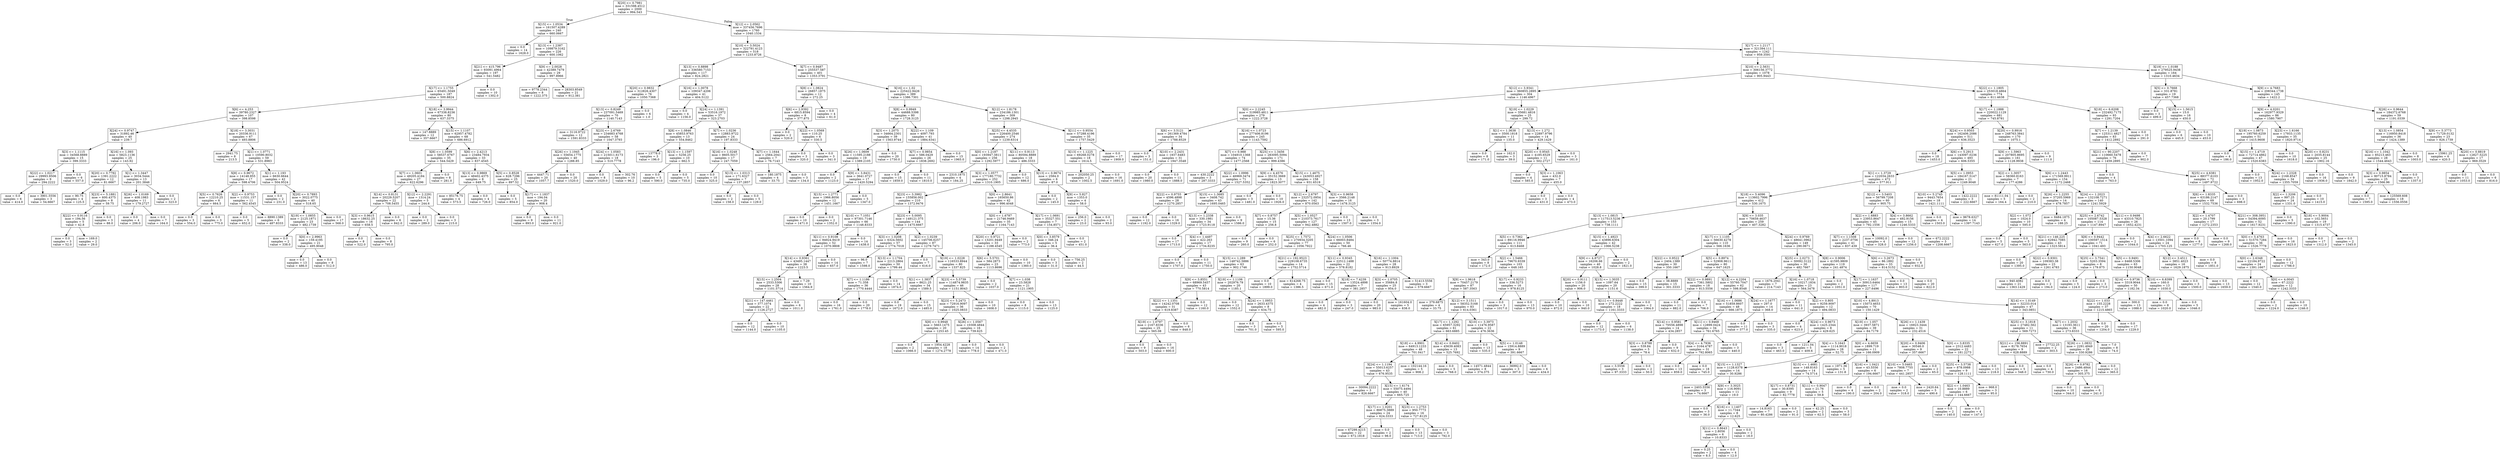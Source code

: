 digraph Tree {
node [shape=box] ;
0 [label="X[20] <= 0.7981\nmse = 331598.4512\nsamples = 2000\nvalue = 994.543"] ;
1 [label="X[15] <= 1.0534\nmse = 161507.4289\nsamples = 240\nvalue = 660.0667"] ;
0 -> 1 [labeldistance=2.5, labelangle=45, headlabel="True"] ;
2 [label="mse = 0.0\nsamples = 14\nvalue = 1628.0"] ;
1 -> 2 ;
3 [label="X[13] <= 1.2387\nmse = 109879.3162\nsamples = 226\nvalue = 600.1062"] ;
1 -> 3 ;
4 [label="X[21] <= 415.796\nmse = 93091.4964\nsamples = 197\nvalue = 541.5482"] ;
3 -> 4 ;
5 [label="X[17] <= 1.1755\nmse = 65491.5049\nsamples = 187\nvalue = 500.8824"] ;
4 -> 5 ;
6 [label="X[6] <= 4.253\nmse = 39780.2327\nsamples = 107\nvalue = 398.8598"] ;
5 -> 6 ;
7 [label="X[24] <= 0.9747\nmse = 31892.46\nsamples = 40\nvalue = 239.7"] ;
6 -> 7 ;
8 [label="X[3] <= 1.1115\nmse = 34568.8889\nsamples = 15\nvalue = 399.3333"] ;
7 -> 8 ;
9 [label="X[22] <= 1.0217\nmse = 29993.9506\nsamples = 9\nvalue = 294.2222"] ;
8 -> 9 ;
10 [label="mse = 0.0\nsamples = 6\nvalue = 414.0"] ;
9 -> 10 ;
11 [label="mse = 3901.5556\nsamples = 3\nvalue = 54.6667"] ;
9 -> 11 ;
12 [label="mse = 0.0\nsamples = 6\nvalue = 557.0"] ;
8 -> 12 ;
13 [label="X[16] <= 1.093\nmse = 5823.1136\nsamples = 25\nvalue = 143.92"] ;
7 -> 13 ;
14 [label="X[20] <= 0.7792\nmse = 1391.2222\nsamples = 12\nvalue = 81.6667"] ;
13 -> 14 ;
15 [label="mse = 90.75\nsamples = 4\nvalue = 125.5"] ;
14 -> 15 ;
16 [label="X[23] <= 5.1881\nmse = 600.4375\nsamples = 8\nvalue = 59.75"] ;
14 -> 16 ;
17 [label="X[22] <= 0.9116\nmse = 194.56\nsamples = 5\nvalue = 42.8"] ;
16 -> 17 ;
18 [label="mse = 0.0\nsamples = 3\nvalue = 52.0"] ;
17 -> 18 ;
19 [label="mse = 169.0\nsamples = 2\nvalue = 29.0"] ;
17 -> 19 ;
20 [label="mse = 0.0\nsamples = 3\nvalue = 88.0"] ;
16 -> 20 ;
21 [label="X[1] <= 1.3447\nmse = 3034.5444\nsamples = 13\nvalue = 201.3846"] ;
13 -> 21 ;
22 [label="X[26] <= 1.0169\nmse = 408.1983\nsamples = 11\nvalue = 179.2727"] ;
21 -> 22 ;
23 [label="mse = 0.0\nsamples = 4\nvalue = 206.0"] ;
22 -> 23 ;
24 [label="mse = 0.0\nsamples = 7\nvalue = 164.0"] ;
22 -> 24 ;
25 [label="mse = 0.0\nsamples = 2\nvalue = 323.0"] ;
21 -> 25 ;
26 [label="X[18] <= 3.3031\nmse = 20336.9111\nsamples = 67\nvalue = 493.8806"] ;
6 -> 26 ;
27 [label="mse = 2941.75\nsamples = 8\nvalue = 213.5"] ;
26 -> 27 ;
28 [label="X[1] <= 1.0771\nmse = 10590.8032\nsamples = 59\nvalue = 531.8983"] ;
26 -> 28 ;
29 [label="X[8] <= 0.9672\nmse = 14148.955\nsamples = 17\nvalue = 598.4706"] ;
28 -> 29 ;
30 [label="X[5] <= 0.7626\nmse = 12210.25\nsamples = 6\nvalue = 664.5"] ;
29 -> 30 ;
31 [label="mse = 0.0\nsamples = 3\nvalue = 554.0"] ;
30 -> 31 ;
32 [label="mse = 0.0\nsamples = 3\nvalue = 775.0"] ;
30 -> 32 ;
33 [label="X[2] <= 0.9753\nmse = 11531.157\nsamples = 11\nvalue = 562.4545"] ;
29 -> 33 ;
34 [label="mse = 0.0\nsamples = 5\nvalue = 652.0"] ;
33 -> 34 ;
35 [label="mse = 8890.1389\nsamples = 6\nvalue = 487.8333"] ;
33 -> 35 ;
36 [label="X[1] <= 1.193\nmse = 6630.6644\nsamples = 42\nvalue = 504.9524"] ;
28 -> 36 ;
37 [label="mse = 0.0\nsamples = 2\nvalue = 231.0"] ;
36 -> 37 ;
38 [label="X[20] <= 0.7893\nmse = 3022.0775\nsamples = 40\nvalue = 518.65"] ;
36 -> 38 ;
39 [label="X[19] <= 1.0855\nmse = 2125.1871\nsamples = 23\nvalue = 482.1739"] ;
38 -> 39 ;
40 [label="mse = 0.0\nsamples = 2\nvalue = 338.0"] ;
39 -> 40 ;
41 [label="X[0] <= 2.9963\nmse = 159.4195\nsamples = 21\nvalue = 495.9048"] ;
39 -> 41 ;
42 [label="mse = 0.0\nsamples = 13\nvalue = 486.0"] ;
41 -> 42 ;
43 [label="mse = 0.0\nsamples = 8\nvalue = 512.0"] ;
41 -> 43 ;
44 [label="mse = 0.0\nsamples = 17\nvalue = 568.0"] ;
38 -> 44 ;
45 [label="X[18] <= 3.9944\nmse = 67338.8236\nsamples = 80\nvalue = 637.3375"] ;
5 -> 45 ;
46 [label="mse = 147.8889\nsamples = 12\nvalue = 357.6667"] ;
45 -> 46 ;
47 [label="X[15] <= 1.1107\nmse = 62957.4782\nsamples = 68\nvalue = 686.6912"] ;
45 -> 47 ;
48 [label="X[8] <= 1.0599\nmse = 58537.6767\nsamples = 35\nvalue = 544.5429"] ;
47 -> 48 ;
49 [label="X[7] <= 1.0601\nmse = 49205.4184\nsamples = 27\nvalue = 622.6296"] ;
48 -> 49 ;
50 [label="X[14] <= 0.8131\nmse = 20229.5207\nsamples = 22\nvalue = 708.5455"] ;
49 -> 50 ;
51 [label="X[3] <= 0.9615\nmse = 18632.25\nsamples = 16\nvalue = 658.5"] ;
50 -> 51 ;
52 [label="mse = 0.0\nsamples = 8\nvalue = 522.0"] ;
51 -> 52 ;
53 [label="mse = 0.0\nsamples = 8\nvalue = 795.0"] ;
51 -> 53 ;
54 [label="mse = 0.0\nsamples = 6\nvalue = 842.0"] ;
50 -> 54 ;
55 [label="X[12] <= 2.2291\nmse = 1314.24\nsamples = 5\nvalue = 244.6"] ;
49 -> 55 ;
56 [label="mse = 0.0\nsamples = 2\nvalue = 289.0"] ;
55 -> 56 ;
57 [label="mse = 0.0\nsamples = 3\nvalue = 215.0"] ;
55 -> 57 ;
58 [label="mse = 0.0\nsamples = 8\nvalue = 281.0"] ;
48 -> 58 ;
59 [label="X[6] <= 2.4213\nmse = 23484.7934\nsamples = 33\nvalue = 837.4545"] ;
47 -> 59 ;
60 [label="X[13] <= 0.9869\nmse = 48402.4375\nsamples = 8\nvalue = 649.75"] ;
59 -> 60 ;
61 [label="mse = 85176.75\nsamples = 4\nvalue = 573.5"] ;
60 -> 61 ;
62 [label="mse = 0.0\nsamples = 4\nvalue = 726.0"] ;
60 -> 62 ;
63 [label="X[5] <= 0.8528\nmse = 628.7296\nsamples = 25\nvalue = 897.52"] ;
59 -> 63 ;
64 [label="mse = 0.0\nsamples = 5\nvalue = 854.0"] ;
63 -> 64 ;
65 [label="X[17] <= 1.1837\nmse = 194.04\nsamples = 20\nvalue = 908.4"] ;
63 -> 65 ;
66 [label="mse = 0.0\nsamples = 9\nvalue = 893.0"] ;
65 -> 66 ;
67 [label="mse = 0.0\nsamples = 11\nvalue = 921.0"] ;
65 -> 67 ;
68 [label="mse = 0.0\nsamples = 10\nvalue = 1302.0"] ;
4 -> 68 ;
69 [label="X[9] <= 2.0028\nmse = 42389.7479\nsamples = 29\nvalue = 997.8966"] ;
3 -> 69 ;
70 [label="mse = 9778.2344\nsamples = 8\nvalue = 1222.375"] ;
69 -> 70 ;
71 [label="mse = 28303.8549\nsamples = 21\nvalue = 912.381"] ;
69 -> 71 ;
72 [label="X[12] <= 2.0562\nmse = 337456.7696\nsamples = 1760\nvalue = 1040.1534"] ;
0 -> 72 [labeldistance=2.5, labelangle=-45, headlabel="False"] ;
73 [label="X[10] <= 3.5024\nmse = 322791.4123\nsamples = 518\nvalue = 1233.8726"] ;
72 -> 73 ;
74 [label="X[13] <= 0.8898\nmse = 336580.7153\nsamples = 117\nvalue = 824.2821"] ;
73 -> 74 ;
75 [label="X[20] <= 0.9832\nmse = 312826.4307\nsamples = 76\nvalue = 1050.7368"] ;
74 -> 75 ;
76 [label="X[13] <= 0.8249\nmse = 237091.5469\nsamples = 70\nvalue = 1140.7143"] ;
75 -> 76 ;
77 [label="mse = 3116.9722\nsamples = 12\nvalue = 1591.8333"] ;
76 -> 77 ;
78 [label="X[23] <= 2.6769\nmse = 234683.4768\nsamples = 58\nvalue = 1047.3793"] ;
76 -> 78 ;
79 [label="X[26] <= 1.1945\nmse = 55654.1775\nsamples = 40\nvalue = 1288.85"] ;
78 -> 79 ;
80 [label="mse = 4447.71\nsamples = 20\nvalue = 1057.7"] ;
79 -> 80 ;
81 [label="mse = 0.0\nsamples = 20\nvalue = 1520.0"] ;
79 -> 81 ;
82 [label="X[24] <= 1.0583\nmse = 215011.6173\nsamples = 18\nvalue = 510.7778"] ;
78 -> 82 ;
83 [label="mse = 0.0\nsamples = 8\nvalue = 1029.0"] ;
82 -> 83 ;
84 [label="mse = 302.76\nsamples = 10\nvalue = 96.2"] ;
82 -> 84 ;
85 [label="mse = 0.0\nsamples = 6\nvalue = 1.0"] ;
75 -> 85 ;
86 [label="X[16] <= 1.0078\nmse = 109347.4206\nsamples = 41\nvalue = 404.5122"] ;
74 -> 86 ;
87 [label="mse = 0.0\nsamples = 4\nvalue = 1156.0"] ;
86 -> 87 ;
88 [label="X[24] <= 1.1391\nmse = 53516.1972\nsamples = 37\nvalue = 323.2703"] ;
86 -> 88 ;
89 [label="X[8] <= 1.0846\nmse = 45853.9763\nsamples = 13\nvalue = 554.8462"] ;
88 -> 89 ;
90 [label="mse = 13778.0\nsamples = 3\nvalue = 196.0"] ;
89 -> 90 ;
91 [label="X[13] <= 1.1597\nmse = 5256.25\nsamples = 10\nvalue = 662.5"] ;
89 -> 91 ;
92 [label="mse = 0.0\nsamples = 5\nvalue = 590.0"] ;
91 -> 92 ;
93 [label="mse = 0.0\nsamples = 5\nvalue = 735.0"] ;
91 -> 93 ;
94 [label="X[7] <= 1.0236\nmse = 12883.9722\nsamples = 24\nvalue = 197.8333"] ;
88 -> 94 ;
95 [label="X[16] <= 1.0248\nmse = 8605.5017\nsamples = 17\nvalue = 247.7059"] ;
94 -> 95 ;
96 [label="mse = 0.0\nsamples = 10\nvalue = 325.0"] ;
95 -> 96 ;
97 [label="X[13] <= 1.0313\nmse = 171.6327\nsamples = 7\nvalue = 137.2857"] ;
95 -> 97 ;
98 [label="mse = 0.0\nsamples = 2\nvalue = 158.0"] ;
97 -> 98 ;
99 [label="mse = 0.0\nsamples = 5\nvalue = 129.0"] ;
97 -> 99 ;
100 [label="X[7] <= 1.1644\nmse = 2564.2041\nsamples = 7\nvalue = 76.7143"] ;
94 -> 100 ;
101 [label="mse = 180.1875\nsamples = 4\nvalue = 33.75"] ;
100 -> 101 ;
102 [label="mse = 0.0\nsamples = 3\nvalue = 134.0"] ;
100 -> 102 ;
103 [label="X[7] <= 0.9487\nmse = 255537.587\nsamples = 401\nvalue = 1353.3791"] ;
73 -> 103 ;
104 [label="X[8] <= 1.0824\nmse = 26857.1875\nsamples = 12\nvalue = 272.25"] ;
103 -> 104 ;
105 [label="X[6] <= 2.9392\nmse = 6815.8594\nsamples = 8\nvalue = 377.875"] ;
104 -> 105 ;
106 [label="mse = 0.0\nsamples = 2\nvalue = 520.0"] ;
105 -> 106 ;
107 [label="X[22] <= 1.0569\nmse = 110.25\nsamples = 6\nvalue = 330.5"] ;
105 -> 107 ;
108 [label="mse = 0.0\nsamples = 3\nvalue = 320.0"] ;
107 -> 108 ;
109 [label="mse = 0.0\nsamples = 3\nvalue = 341.0"] ;
107 -> 109 ;
110 [label="mse = 0.0\nsamples = 4\nvalue = 61.0"] ;
104 -> 110 ;
111 [label="X[16] <= 1.02\nmse = 225422.9426\nsamples = 389\nvalue = 1386.7301"] ;
103 -> 111 ;
112 [label="X[8] <= 0.9949\nmse = 44688.5398\nsamples = 80\nvalue = 1728.3125"] ;
111 -> 112 ;
113 [label="X[3] <= 1.2075\nmse = 34664.2301\nsamples = 39\nvalue = 1563.9744"] ;
112 -> 113 ;
114 [label="X[26] <= 1.0609\nmse = 11595.2188\nsamples = 19\nvalue = 1389.2105"] ;
113 -> 114 ;
115 [label="mse = 0.0\nsamples = 2\nvalue = 1123.0"] ;
114 -> 115 ;
116 [label="X[9] <= 3.8431\nmse = 3641.0727\nsamples = 17\nvalue = 1420.5294"] ;
114 -> 116 ;
117 [label="X[15] <= 1.2771\nmse = 1966.8056\nsamples = 12\nvalue = 1451.1667"] ;
116 -> 117 ;
118 [label="mse = 0.0\nsamples = 10\nvalue = 1471.0"] ;
117 -> 118 ;
119 [label="mse = 0.0\nsamples = 2\nvalue = 1352.0"] ;
117 -> 119 ;
120 [label="mse = 0.0\nsamples = 5\nvalue = 1347.0"] ;
116 -> 120 ;
121 [label="mse = 0.0\nsamples = 20\nvalue = 1730.0"] ;
113 -> 121 ;
122 [label="X[22] <= 1.109\nmse = 4097.793\nsamples = 41\nvalue = 1884.6341"] ;
112 -> 122 ;
123 [label="X[7] <= 0.9854\nmse = 586.0429\nsamples = 26\nvalue = 1838.2692"] ;
122 -> 123 ;
124 [label="mse = 0.0\nsamples = 15\nvalue = 1859.0"] ;
123 -> 124 ;
125 [label="mse = 0.0\nsamples = 11\nvalue = 1810.0"] ;
123 -> 125 ;
126 [label="mse = 0.0\nsamples = 15\nvalue = 1965.0"] ;
122 -> 126 ;
127 [label="X[12] <= 1.8178\nmse = 234186.1301\nsamples = 309\nvalue = 1298.2945"] ;
111 -> 127 ;
128 [label="X[25] <= 4.4535\nmse = 226400.2546\nsamples = 274\nvalue = 1239.6314"] ;
127 -> 128 ;
129 [label="X[0] <= 1.2187\nmse = 193947.3811\nsamples = 256\nvalue = 1292.5977"] ;
128 -> 129 ;
130 [label="mse = 2310.1875\nsamples = 4\nvalue = 184.25"] ;
129 -> 130 ;
131 [label="X[3] <= 1.0577\nmse = 177180.7732\nsamples = 252\nvalue = 1310.1905"] ;
129 -> 131 ;
132 [label="X[23] <= 3.3982\nmse = 155856.002\nsamples = 210\nvalue = 1372.9476"] ;
131 -> 132 ;
133 [label="X[10] <= 7.1051\nmse = 97301.7146\nsamples = 66\nvalue = 1148.8333"] ;
132 -> 133 ;
134 [label="X[11] <= 0.9108\nmse = 94924.9419\nsamples = 52\nvalue = 1070.9808"] ;
133 -> 134 ;
135 [label="X[14] <= 0.9361\nmse = 43495.1447\nsamples = 38\nvalue = 1223.5"] ;
134 -> 135 ;
136 [label="X[15] <= 1.2504\nmse = 2533.5306\nsamples = 28\nvalue = 1101.5714"] ;
135 -> 136 ;
137 [label="X[21] <= 147.4461\nmse = 377.1074\nsamples = 22\nvalue = 1126.2727"] ;
136 -> 137 ;
138 [label="mse = 0.0\nsamples = 12\nvalue = 1144.0"] ;
137 -> 138 ;
139 [label="mse = 0.0\nsamples = 10\nvalue = 1105.0"] ;
137 -> 139 ;
140 [label="mse = 0.0\nsamples = 6\nvalue = 1011.0"] ;
136 -> 140 ;
141 [label="mse = 7.29\nsamples = 10\nvalue = 1564.9"] ;
135 -> 141 ;
142 [label="mse = 0.0\nsamples = 14\nvalue = 657.0"] ;
134 -> 142 ;
143 [label="mse = 0.0\nsamples = 14\nvalue = 1438.0"] ;
133 -> 143 ;
144 [label="X[23] <= 5.0095\nmse = 149121.375\nsamples = 144\nvalue = 1475.6667"] ;
132 -> 144 ;
145 [label="X[3] <= 1.0208\nmse = 6324.5602\nsamples = 57\nvalue = 1774.7018"] ;
144 -> 145 ;
146 [label="mse = 96.0\nsamples = 7\nvalue = 1598.0"] ;
145 -> 146 ;
147 [label="X[13] <= 1.1704\nmse = 2213.2864\nsamples = 50\nvalue = 1799.44"] ;
145 -> 147 ;
148 [label="X[7] <= 1.1186\nmse = 71.358\nsamples = 36\nvalue = 1770.4444"] ;
147 -> 148 ;
149 [label="mse = 0.0\nsamples = 16\nvalue = 1761.0"] ;
148 -> 149 ;
150 [label="mse = 0.0\nsamples = 20\nvalue = 1778.0"] ;
148 -> 150 ;
151 [label="mse = 0.0\nsamples = 14\nvalue = 1874.0"] ;
147 -> 151 ;
152 [label="X[2] <= 1.0239\nmse = 145706.6257\nsamples = 87\nvalue = 1279.7471"] ;
144 -> 152 ;
153 [label="mse = 0.0\nsamples = 7\nvalue = 616.0"] ;
152 -> 153 ;
154 [label="X[19] <= 1.0228\nmse = 116533.8944\nsamples = 80\nvalue = 1337.825"] ;
152 -> 154 ;
155 [label="X[1] <= 1.3837\nmse = 8621.25\nsamples = 34\nvalue = 1589.5"] ;
154 -> 155 ;
156 [label="mse = 0.0\nsamples = 19\nvalue = 1672.0"] ;
155 -> 156 ;
157 [label="mse = 0.0\nsamples = 15\nvalue = 1485.0"] ;
155 -> 157 ;
158 [label="X[23] <= 5.5739\nmse = 114874.9835\nsamples = 46\nvalue = 1151.8043"] ;
154 -> 158 ;
159 [label="X[23] <= 5.2473\nmse = 72916.9097\nsamples = 36\nvalue = 1025.0833"] ;
158 -> 159 ;
160 [label="X[8] <= 0.9948\nmse = 5663.1475\nsamples = 20\nvalue = 1253.45"] ;
159 -> 160 ;
161 [label="mse = 0.0\nsamples = 2\nvalue = 1066.0"] ;
160 -> 161 ;
162 [label="mse = 1954.4228\nsamples = 18\nvalue = 1274.2778"] ;
160 -> 162 ;
163 [label="X[26] <= 1.0567\nmse = 10308.4844\nsamples = 16\nvalue = 739.625"] ;
159 -> 163 ;
164 [label="mse = 0.0\nsamples = 14\nvalue = 778.0"] ;
163 -> 164 ;
165 [label="mse = 0.0\nsamples = 2\nvalue = 471.0"] ;
163 -> 165 ;
166 [label="mse = 0.0\nsamples = 10\nvalue = 1608.0"] ;
158 -> 166 ;
167 [label="X[0] <= 2.8641\nmse = 165650.86\nsamples = 42\nvalue = 996.4048"] ;
131 -> 167 ;
168 [label="X[0] <= 1.6787\nmse = 21746.9469\nsamples = 35\nvalue = 1164.7143"] ;
167 -> 168 ;
169 [label="X[20] <= 0.9721\nmse = 13201.9449\nsamples = 33\nvalue = 1188.4545"] ;
168 -> 169 ;
170 [label="X[6] <= 5.5701\nmse = 584.2873\nsamples = 23\nvalue = 1113.8696"] ;
169 -> 170 ;
171 [label="mse = 0.0\nsamples = 2\nvalue = 1037.0"] ;
170 -> 171 ;
172 [label="X[7] <= 1.038\nmse = 23.5828\nsamples = 21\nvalue = 1121.1905"] ;
170 -> 172 ;
173 [label="mse = 0.0\nsamples = 8\nvalue = 1115.0"] ;
172 -> 173 ;
174 [label="mse = 0.0\nsamples = 13\nvalue = 1125.0"] ;
172 -> 174 ;
175 [label="mse = 0.0\nsamples = 10\nvalue = 1360.0"] ;
169 -> 175 ;
176 [label="mse = 0.0\nsamples = 2\nvalue = 773.0"] ;
168 -> 176 ;
177 [label="X[17] <= 1.0691\nmse = 35327.551\nsamples = 7\nvalue = 154.8571"] ;
167 -> 177 ;
178 [label="X[0] <= 3.8579\nmse = 346.24\nsamples = 5\nvalue = 36.4"] ;
177 -> 178 ;
179 [label="mse = 0.0\nsamples = 3\nvalue = 31.0"] ;
178 -> 179 ;
180 [label="mse = 756.25\nsamples = 2\nvalue = 44.5"] ;
178 -> 180 ;
181 [label="mse = 0.0\nsamples = 2\nvalue = 451.0"] ;
177 -> 181 ;
182 [label="X[11] <= 0.9113\nmse = 80594.8889\nsamples = 18\nvalue = 486.3333"] ;
128 -> 182 ;
183 [label="mse = 0.0\nsamples = 12\nvalue = 686.0"] ;
182 -> 183 ;
184 [label="X[13] <= 0.9674\nmse = 2584.0\nsamples = 6\nvalue = 87.0"] ;
182 -> 184 ;
185 [label="mse = 0.0\nsamples = 2\nvalue = 145.0"] ;
184 -> 185 ;
186 [label="X[9] <= 5.827\nmse = 1353.0\nsamples = 4\nvalue = 58.0"] ;
184 -> 186 ;
187 [label="mse = 256.0\nsamples = 2\nvalue = 23.0"] ;
186 -> 187 ;
188 [label="mse = 0.0\nsamples = 2\nvalue = 93.0"] ;
186 -> 188 ;
189 [label="X[11] <= 0.9554\nmse = 57288.4196\nsamples = 35\nvalue = 1757.5429"] ;
127 -> 189 ;
190 [label="X[13] <= 1.1225\nmse = 69268.0278\nsamples = 18\nvalue = 1614.5"] ;
189 -> 190 ;
191 [label="mse = 202050.25\nsamples = 2\nvalue = 1002.5"] ;
190 -> 191 ;
192 [label="mse = 0.0\nsamples = 16\nvalue = 1691.0"] ;
190 -> 192 ;
193 [label="mse = 0.0\nsamples = 17\nvalue = 1909.0"] ;
189 -> 193 ;
194 [label="X[17] <= 1.2117\nmse = 321394.111\nsamples = 1242\nvalue = 959.3591"] ;
72 -> 194 ;
195 [label="X[10] <= 2.5631\nmse = 306156.3772\nsamples = 1078\nvalue = 905.9443"] ;
194 -> 195 ;
196 [label="X[12] <= 3.9341\nmse = 360855.2895\nsamples = 304\nvalue = 1146.4967"] ;
195 -> 196 ;
197 [label="X[0] <= 2.2245\nmse = 319985.4811\nsamples = 279\nvalue = 1222.3728"] ;
196 -> 197 ;
198 [label="X[6] <= 3.5121\nmse = 261369.4784\nsamples = 34\nvalue = 1788.8529"] ;
197 -> 198 ;
199 [label="mse = 0.0\nsamples = 3\nvalue = 151.0"] ;
198 -> 199 ;
200 [label="X[10] <= 2.2431\nmse = 1937.6483\nsamples = 31\nvalue = 1947.3548"] ;
198 -> 200 ;
201 [label="mse = 0.0\nsamples = 20\nvalue = 1980.0"] ;
200 -> 201 ;
202 [label="mse = 0.0\nsamples = 11\nvalue = 1888.0"] ;
200 -> 202 ;
203 [label="X[16] <= 1.0723\nmse = 277406.8196\nsamples = 245\nvalue = 1143.7592"] ;
197 -> 203 ;
204 [label="X[7] <= 0.988\nmse = 104910.1368\nsamples = 74\nvalue = 1477.2568"] ;
203 -> 204 ;
205 [label="mse = 430.2222\nsamples = 3\nvalue = 287.3333"] ;
204 -> 205 ;
206 [label="X[22] <= 1.0996\nmse = 46969.3474\nsamples = 71\nvalue = 1527.5352"] ;
204 -> 206 ;
207 [label="X[22] <= 0.9755\nmse = 4596.4898\nsamples = 28\nvalue = 1270.2857"] ;
206 -> 207 ;
208 [label="mse = 0.0\nsamples = 12\nvalue = 1192.0"] ;
207 -> 208 ;
209 [label="mse = 0.0\nsamples = 16\nvalue = 1329.0"] ;
207 -> 209 ;
210 [label="X[15] <= 1.3685\nmse = 3408.742\nsamples = 43\nvalue = 1695.0465"] ;
206 -> 210 ;
211 [label="X[13] <= 1.2338\nmse = 330.1981\nsamples = 34\nvalue = 1723.9118"] ;
210 -> 211 ;
212 [label="mse = 0.0\nsamples = 17\nvalue = 1713.0"] ;
211 -> 212 ;
213 [label="X[4] <= 1.4497\nmse = 422.263\nsamples = 17\nvalue = 1734.8235"] ;
211 -> 213 ;
214 [label="mse = 0.0\nsamples = 6\nvalue = 1707.0"] ;
213 -> 214 ;
215 [label="mse = 0.0\nsamples = 11\nvalue = 1750.0"] ;
213 -> 215 ;
216 [label="mse = 0.0\nsamples = 9\nvalue = 1586.0"] ;
210 -> 216 ;
217 [label="X[25] <= 1.3456\nmse = 283095.5094\nsamples = 171\nvalue = 999.4386"] ;
203 -> 217 ;
218 [label="X[9] <= 4.4576\nmse = 35152.3669\nsamples = 13\nvalue = 1823.3077"] ;
217 -> 218 ;
219 [label="mse = 0.0\nsamples = 3\nvalue = 1481.0"] ;
218 -> 219 ;
220 [label="mse = 0.0\nsamples = 10\nvalue = 1926.0"] ;
218 -> 220 ;
221 [label="X[15] <= 1.4675\nmse = 243053.4927\nsamples = 158\nvalue = 931.6519"] ;
217 -> 221 ;
222 [label="X[12] <= 2.6797\nmse = 232572.0954\nsamples = 142\nvalue = 870.0563"] ;
221 -> 222 ;
223 [label="X[7] <= 0.8757\nmse = 15.36\nsamples = 15\nvalue = 256.8"] ;
222 -> 223 ;
224 [label="mse = 0.0\nsamples = 9\nvalue = 260.0"] ;
223 -> 224 ;
225 [label="mse = 0.0\nsamples = 6\nvalue = 252.0"] ;
223 -> 225 ;
226 [label="X[5] <= 1.0527\nmse = 210373.7617\nsamples = 127\nvalue = 942.4882"] ;
222 -> 226 ;
227 [label="X[25] <= 1.7572\nmse = 270934.3205\nsamples = 77\nvalue = 1056.7922"] ;
226 -> 227 ;
228 [label="X[15] <= 1.289\nmse = 148742.5886\nsamples = 63\nvalue = 902.1746"] ;
227 -> 228 ;
229 [label="X[9] <= 3.8551\nmse = 68969.5457\nsamples = 43\nvalue = 770.5814"] ;
228 -> 229 ;
230 [label="X[22] <= 1.1351\nmse = 14242.0708\nsamples = 31\nvalue = 619.8387"] ;
229 -> 230 ;
231 [label="X[19] <= 1.0797\nmse = 2167.8336\nsamples = 25\nvalue = 565.08"] ;
230 -> 231 ;
232 [label="mse = 0.0\nsamples = 9\nvalue = 503.0"] ;
231 -> 232 ;
233 [label="mse = 0.0\nsamples = 16\nvalue = 600.0"] ;
231 -> 233 ;
234 [label="mse = 0.0\nsamples = 6\nvalue = 848.0"] ;
230 -> 234 ;
235 [label="mse = 0.0\nsamples = 12\nvalue = 1160.0"] ;
229 -> 235 ;
236 [label="X[19] <= 1.1106\nmse = 202976.79\nsamples = 20\nvalue = 1185.1"] ;
228 -> 236 ;
237 [label="mse = 0.0\nsamples = 12\nvalue = 1552.0"] ;
236 -> 237 ;
238 [label="X[24] <= 1.0953\nmse = 2633.4375\nsamples = 8\nvalue = 634.75"] ;
236 -> 238 ;
239 [label="mse = 0.0\nsamples = 3\nvalue = 701.0"] ;
238 -> 239 ;
240 [label="mse = 0.0\nsamples = 5\nvalue = 595.0"] ;
238 -> 240 ;
241 [label="X[21] <= 192.9523\nmse = 229108.6735\nsamples = 14\nvalue = 1752.5714"] ;
227 -> 241 ;
242 [label="mse = 0.0\nsamples = 10\nvalue = 1899.0"] ;
241 -> 242 ;
243 [label="mse = 614268.75\nsamples = 4\nvalue = 1386.5"] ;
241 -> 243 ;
244 [label="X[24] <= 1.0506\nmse = 66003.8484\nsamples = 50\nvalue = 766.46"] ;
226 -> 244 ;
245 [label="X[11] <= 0.9345\nmse = 22512.1488\nsamples = 22\nvalue = 578.8182"] ;
244 -> 245 ;
246 [label="mse = 0.0\nsamples = 15\nvalue = 671.0"] ;
245 -> 246 ;
247 [label="X[18] <= 7.4239\nmse = 13524.4898\nsamples = 7\nvalue = 381.2857"] ;
245 -> 247 ;
248 [label="mse = 0.0\nsamples = 4\nvalue = 482.0"] ;
247 -> 248 ;
249 [label="mse = 0.0\nsamples = 3\nvalue = 247.0"] ;
247 -> 249 ;
250 [label="X[16] <= 1.1004\nmse = 50774.8814\nsamples = 28\nvalue = 913.8929"] ;
244 -> 250 ;
251 [label="X[3] <= 1.0705\nmse = 35684.8\nsamples = 25\nvalue = 954.0"] ;
250 -> 251 ;
252 [label="mse = 0.0\nsamples = 20\nvalue = 983.0"] ;
251 -> 252 ;
253 [label="mse = 161604.0\nsamples = 5\nvalue = 838.0"] ;
251 -> 253 ;
254 [label="mse = 51413.5556\nsamples = 3\nvalue = 579.6667"] ;
250 -> 254 ;
255 [label="X[3] <= 0.9658\nmse = 3566.2148\nsamples = 16\nvalue = 1478.3125"] ;
221 -> 255 ;
256 [label="mse = 0.0\nsamples = 13\nvalue = 1507.0"] ;
255 -> 256 ;
257 [label="mse = 0.0\nsamples = 3\nvalue = 1354.0"] ;
255 -> 257 ;
258 [label="X[19] <= 1.0229\nmse = 35681.4816\nsamples = 25\nvalue = 299.72"] ;
196 -> 258 ;
259 [label="X[1] <= 1.3638\nmse = 3500.1818\nsamples = 11\nvalue = 135.0"] ;
258 -> 259 ;
260 [label="mse = 0.0\nsamples = 8\nvalue = 171.0"] ;
259 -> 260 ;
261 [label="mse = 162.0\nsamples = 3\nvalue = 39.0"] ;
259 -> 261 ;
262 [label="X[13] <= 1.272\nmse = 22897.9796\nsamples = 14\nvalue = 429.1429"] ;
258 -> 262 ;
263 [label="X[20] <= 0.9545\nmse = 4185.6529\nsamples = 11\nvalue = 502.2727"] ;
262 -> 263 ;
264 [label="mse = 0.0\nsamples = 4\nvalue = 585.0"] ;
263 -> 264 ;
265 [label="X[3] <= 1.1063\nmse = 432.0\nsamples = 7\nvalue = 455.0"] ;
263 -> 265 ;
266 [label="mse = 0.0\nsamples = 3\nvalue = 431.0"] ;
265 -> 266 ;
267 [label="mse = 0.0\nsamples = 4\nvalue = 473.0"] ;
265 -> 267 ;
268 [label="mse = 0.0\nsamples = 3\nvalue = 161.0"] ;
262 -> 268 ;
269 [label="X[22] <= 1.1805\nmse = 253018.4864\nsamples = 774\nvalue = 811.4638"] ;
195 -> 269 ;
270 [label="X[17] <= 1.1888\nmse = 220022.1129\nsamples = 681\nvalue = 745.8781"] ;
269 -> 270 ;
271 [label="X[24] <= 0.9503\nmse = 162406.2086\nsamples = 511\nvalue = 636.3523"] ;
270 -> 271 ;
272 [label="mse = 0.0\nsamples = 18\nvalue = 1453.0"] ;
271 -> 272 ;
273 [label="X[6] <= 5.2913\nmse = 143097.0236\nsamples = 493\nvalue = 606.5355"] ;
271 -> 273 ;
274 [label="X[1] <= 1.3729\nmse = 122034.2633\nsamples = 472\nvalue = 577.911"] ;
273 -> 274 ;
275 [label="X[18] <= 5.4096\nmse = 113602.7996\nsamples = 412\nvalue = 530.1675"] ;
274 -> 275 ;
276 [label="X[13] <= 1.0815\nmse = 117513.5236\nsamples = 153\nvalue = 738.1111"] ;
275 -> 276 ;
277 [label="X[5] <= 0.7362\nmse = 89116.9946\nsamples = 111\nvalue = 613.8468"] ;
276 -> 277 ;
278 [label="mse = 343.0\nsamples = 8\nvalue = 172.0"] ;
277 -> 278 ;
279 [label="X[2] <= 1.5466\nmse = 79670.9339\nsamples = 103\nvalue = 648.165"] ;
277 -> 279 ;
280 [label="X[9] <= 1.9618\nmse = 70457.2179\nsamples = 87\nvalue = 587.3563"] ;
279 -> 280 ;
281 [label="mse = 379.6875\nsamples = 4\nvalue = 33.75"] ;
280 -> 281 ;
282 [label="X[12] <= 3.1511\nmse = 58352.5168\nsamples = 83\nvalue = 614.0361"] ;
280 -> 282 ;
283 [label="X[17] <= 1.1292\nmse = 65957.3292\nsamples = 61\nvalue = 663.6885"] ;
282 -> 283 ;
284 [label="X[18] <= 4.9901\nmse = 64913.1233\nsamples = 48\nvalue = 701.0417"] ;
283 -> 284 ;
285 [label="X[24] <= 1.1194\nmse = 55013.6257\nsamples = 43\nvalue = 676.9535"] ;
284 -> 285 ;
286 [label="mse = 30094.2222\nsamples = 3\nvalue = 826.6667"] ;
285 -> 286 ;
287 [label="X[15] <= 1.6174\nmse = 55075.4494\nsamples = 40\nvalue = 665.725"] ;
285 -> 287 ;
288 [label="X[17] <= 1.0201\nmse = 86875.3889\nsamples = 24\nvalue = 624.3333"] ;
287 -> 288 ;
289 [label="mse = 67299.4215\nsamples = 22\nvalue = 672.1818"] ;
288 -> 289 ;
290 [label="mse = 0.0\nsamples = 2\nvalue = 98.0"] ;
288 -> 290 ;
291 [label="X[23] <= 1.2753\nmse = 950.7773\nsamples = 16\nvalue = 727.8125"] ;
287 -> 291 ;
292 [label="mse = 0.0\nsamples = 13\nvalue = 713.0"] ;
291 -> 292 ;
293 [label="mse = 0.0\nsamples = 3\nvalue = 792.0"] ;
291 -> 293 ;
294 [label="mse = 102144.16\nsamples = 5\nvalue = 908.2"] ;
284 -> 294 ;
295 [label="X[14] <= 0.8402\nmse = 45639.4083\nsamples = 13\nvalue = 525.7692"] ;
283 -> 295 ;
296 [label="mse = 0.0\nsamples = 5\nvalue = 768.0"] ;
295 -> 296 ;
297 [label="mse = 14571.4844\nsamples = 8\nvalue = 374.375"] ;
295 -> 297 ;
298 [label="X[10] <= 3.3973\nmse = 11476.9587\nsamples = 22\nvalue = 476.3636"] ;
282 -> 298 ;
299 [label="mse = 0.0\nsamples = 13\nvalue = 535.0"] ;
298 -> 299 ;
300 [label="X[5] <= 1.0148\nmse = 15914.8889\nsamples = 9\nvalue = 391.6667"] ;
298 -> 300 ;
301 [label="mse = 36992.0\nsamples = 3\nvalue = 307.0"] ;
300 -> 301 ;
302 [label="mse = 0.0\nsamples = 6\nvalue = 434.0"] ;
300 -> 302 ;
303 [label="X[17] <= 0.9233\nmse = 336.5273\nsamples = 16\nvalue = 978.8125"] ;
279 -> 303 ;
304 [label="mse = 0.0\nsamples = 3\nvalue = 1017.0"] ;
303 -> 304 ;
305 [label="mse = 0.0\nsamples = 13\nvalue = 970.0"] ;
303 -> 305 ;
306 [label="X[15] <= 1.4923\nmse = 43896.6304\nsamples = 42\nvalue = 1066.5238"] ;
276 -> 306 ;
307 [label="X[9] <= 4.8727\nmse = 16206.66\nsamples = 40\nvalue = 1028.8"] ;
306 -> 307 ;
308 [label="X[20] <= 0.9111\nmse = 1156.0\nsamples = 20\nvalue = 906.0"] ;
307 -> 308 ;
309 [label="mse = 0.0\nsamples = 10\nvalue = 872.0"] ;
308 -> 309 ;
310 [label="mse = 0.0\nsamples = 10\nvalue = 940.0"] ;
308 -> 310 ;
311 [label="X[15] <= 1.3035\nmse = 1097.64\nsamples = 20\nvalue = 1151.6"] ;
307 -> 311 ;
312 [label="X[11] <= 0.8448\nmse = 272.2222\nsamples = 18\nvalue = 1161.3333"] ;
311 -> 312 ;
313 [label="mse = 0.0\nsamples = 12\nvalue = 1173.0"] ;
312 -> 313 ;
314 [label="mse = 0.0\nsamples = 6\nvalue = 1138.0"] ;
312 -> 314 ;
315 [label="mse = 0.0\nsamples = 2\nvalue = 1064.0"] ;
311 -> 315 ;
316 [label="mse = 0.0\nsamples = 2\nvalue = 1821.0"] ;
306 -> 316 ;
317 [label="X[9] <= 3.035\nmse = 70659.4637\nsamples = 259\nvalue = 407.3282"] ;
275 -> 317 ;
318 [label="X[17] <= 1.1105\nmse = 56630.4278\nsamples = 110\nvalue = 566.1636"] ;
317 -> 318 ;
319 [label="X[22] <= 0.9522\nmse = 2404.1389\nsamples = 30\nvalue = 350.1667"] ;
318 -> 319 ;
320 [label="mse = 0.0\nsamples = 15\nvalue = 399.0"] ;
319 -> 320 ;
321 [label="mse = 38.8889\nsamples = 15\nvalue = 301.3333"] ;
319 -> 321 ;
322 [label="X[5] <= 0.8974\nmse = 52908.9611\nsamples = 80\nvalue = 647.1625"] ;
318 -> 322 ;
323 [label="X[22] <= 0.9891\nmse = 7361.5802\nsamples = 18\nvalue = 813.5556"] ;
322 -> 323 ;
324 [label="mse = 0.0\nsamples = 11\nvalue = 882.0"] ;
323 -> 324 ;
325 [label="mse = 0.0\nsamples = 7\nvalue = 706.0"] ;
323 -> 325 ;
326 [label="X[12] <= 4.2204\nmse = 55760.7047\nsamples = 62\nvalue = 598.8548"] ;
322 -> 326 ;
327 [label="X[16] <= 1.0686\nmse = 51859.8607\nsamples = 48\nvalue = 666.1875"] ;
326 -> 327 ;
328 [label="X[14] <= 0.9581\nmse = 70556.4898\nsamples = 14\nvalue = 434.2857"] ;
327 -> 328 ;
329 [label="X[3] <= 0.8788\nmse = 539.84\nsamples = 5\nvalue = 78.4"] ;
328 -> 329 ;
330 [label="mse = 3.5556\nsamples = 3\nvalue = 97.3333"] ;
329 -> 330 ;
331 [label="mse = 0.0\nsamples = 2\nvalue = 50.0"] ;
329 -> 331 ;
332 [label="mse = 0.0\nsamples = 9\nvalue = 632.0"] ;
328 -> 332 ;
333 [label="X[11] <= 0.9468\nmse = 12899.0424\nsamples = 34\nvalue = 761.6765"] ;
327 -> 333 ;
334 [label="X[4] <= 4.7936\nmse = 3164.4787\nsamples = 31\nvalue = 792.8065"] ;
333 -> 334 ;
335 [label="mse = 0.0\nsamples = 13\nvalue = 859.0"] ;
334 -> 335 ;
336 [label="mse = 0.0\nsamples = 18\nvalue = 745.0"] ;
334 -> 336 ;
337 [label="mse = 0.0\nsamples = 3\nvalue = 440.0"] ;
333 -> 337 ;
338 [label="X[24] <= 1.1677\nmse = 297.0\nsamples = 14\nvalue = 368.0"] ;
326 -> 338 ;
339 [label="mse = 0.0\nsamples = 11\nvalue = 377.0"] ;
338 -> 339 ;
340 [label="mse = 0.0\nsamples = 3\nvalue = 335.0"] ;
338 -> 340 ;
341 [label="X[24] <= 0.9769\nmse = 48641.0962\nsamples = 149\nvalue = 290.0671"] ;
317 -> 341 ;
342 [label="X[25] <= 2.0273\nmse = 30092.3122\nsamples = 30\nvalue = 482.7667"] ;
341 -> 342 ;
343 [label="mse = 1676.2041\nsamples = 7\nvalue = 214.7143"] ;
342 -> 343 ;
344 [label="X[16] <= 1.0718\nmse = 10217.1834\nsamples = 23\nvalue = 564.3478"] ;
342 -> 344 ;
345 [label="mse = 0.0\nsamples = 11\nvalue = 641.0"] ;
344 -> 345 ;
346 [label="X[2] <= 0.805\nmse = 9259.9097\nsamples = 12\nvalue = 494.0833"] ;
344 -> 346 ;
347 [label="mse = 0.0\nsamples = 4\nvalue = 623.0"] ;
346 -> 347 ;
348 [label="X[24] <= 0.9673\nmse = 1425.2344\nsamples = 8\nvalue = 429.625"] ;
346 -> 348 ;
349 [label="mse = 0.0\nsamples = 3\nvalue = 463.0"] ;
348 -> 349 ;
350 [label="mse = 1211.04\nsamples = 5\nvalue = 409.6"] ;
348 -> 350 ;
351 [label="X[8] <= 0.9006\nmse = 41595.9809\nsamples = 119\nvalue = 241.4874"] ;
341 -> 351 ;
352 [label="mse = 0.0\nsamples = 2\nvalue = 1051.0"] ;
351 -> 352 ;
353 [label="X[17] <= 1.1637\nmse = 30913.6464\nsamples = 117\nvalue = 227.6496"] ;
351 -> 353 ;
354 [label="X[10] <= 4.8913\nmse = 15073.4653\nsamples = 70\nvalue = 150.1429"] ;
353 -> 354 ;
355 [label="X[19] <= 1.057\nmse = 3937.5871\nsamples = 39\nvalue = 84.7179"] ;
354 -> 355 ;
356 [label="X[4] <= 5.1643\nmse = 1114.9018\nsamples = 28\nvalue = 52.75"] ;
355 -> 356 ;
357 [label="X[15] <= 1.1327\nmse = 1128.6378\nsamples = 14\nvalue = 30.9286"] ;
356 -> 357 ;
358 [label="mse = 2403.5556\nsamples = 3\nvalue = 74.6667"] ;
357 -> 358 ;
359 [label="X[9] <= 3.3025\nmse = 116.9091\nsamples = 11\nvalue = 19.0"] ;
357 -> 359 ;
360 [label="mse = 0.0\nsamples = 3\nvalue = 36.0"] ;
359 -> 360 ;
361 [label="X[16] <= 1.1407\nmse = 11.7344\nsamples = 8\nvalue = 12.625"] ;
359 -> 361 ;
362 [label="X[11] <= 0.8643\nmse = 2.8056\nsamples = 6\nvalue = 10.8333"] ;
361 -> 362 ;
363 [label="mse = 0.25\nsamples = 2\nvalue = 8.5"] ;
362 -> 363 ;
364 [label="mse = 0.0\nsamples = 4\nvalue = 12.0"] ;
362 -> 364 ;
365 [label="mse = 0.0\nsamples = 2\nvalue = 18.0"] ;
361 -> 365 ;
366 [label="X[15] <= 1.4681\nmse = 148.8163\nsamples = 14\nvalue = 74.5714"] ;
356 -> 366 ;
367 [label="X[17] <= 0.8731\nmse = 30.8395\nsamples = 9\nvalue = 82.7778"] ;
366 -> 367 ;
368 [label="mse = 14.8163\nsamples = 7\nvalue = 80.4286"] ;
367 -> 368 ;
369 [label="mse = 0.0\nsamples = 2\nvalue = 91.0"] ;
367 -> 369 ;
370 [label="X[11] <= 0.9047\nmse = 21.76\nsamples = 5\nvalue = 59.8"] ;
366 -> 370 ;
371 [label="mse = 42.25\nsamples = 2\nvalue = 62.5"] ;
370 -> 371 ;
372 [label="mse = 0.0\nsamples = 3\nvalue = 58.0"] ;
370 -> 372 ;
373 [label="X[0] <= 4.6659\nmse = 1899.719\nsamples = 11\nvalue = 166.0909"] ;
355 -> 373 ;
374 [label="mse = 1971.36\nsamples = 5\nvalue = 131.8"] ;
373 -> 374 ;
375 [label="X[16] <= 1.0421\nmse = 43.5556\nsamples = 6\nvalue = 194.6667"] ;
373 -> 375 ;
376 [label="mse = 0.0\nsamples = 4\nvalue = 190.0"] ;
375 -> 376 ;
377 [label="mse = 0.0\nsamples = 2\nvalue = 204.0"] ;
375 -> 377 ;
378 [label="X[26] <= 1.1439\nmse = 16923.3444\nsamples = 31\nvalue = 232.4516"] ;
354 -> 378 ;
379 [label="X[20] <= 0.9406\nmse = 30546.0\nsamples = 9\nvalue = 357.6667"] ;
378 -> 379 ;
380 [label="X[10] <= 5.0465\nmse = 7808.7755\nsamples = 7\nvalue = 441.2857"] ;
379 -> 380 ;
381 [label="mse = 0.0\nsamples = 2\nvalue = 318.0"] ;
380 -> 381 ;
382 [label="mse = 2420.64\nsamples = 5\nvalue = 490.6"] ;
380 -> 382 ;
383 [label="mse = 0.0\nsamples = 2\nvalue = 65.0"] ;
379 -> 383 ;
384 [label="X[0] <= 3.8335\nmse = 2312.4483\nsamples = 22\nvalue = 181.2273"] ;
378 -> 384 ;
385 [label="X[25] <= 3.5738\nmse = 878.0988\nsamples = 9\nvalue = 128.1111"] ;
384 -> 385 ;
386 [label="X[2] <= 1.0463\nmse = 10.8889\nsamples = 6\nvalue = 144.6667"] ;
385 -> 386 ;
387 [label="mse = 0.0\nsamples = 2\nvalue = 140.0"] ;
386 -> 387 ;
388 [label="mse = 0.0\nsamples = 4\nvalue = 147.0"] ;
386 -> 388 ;
389 [label="mse = 968.0\nsamples = 3\nvalue = 95.0"] ;
385 -> 389 ;
390 [label="mse = 0.0\nsamples = 13\nvalue = 218.0"] ;
384 -> 390 ;
391 [label="X[14] <= 1.0149\nmse = 32233.014\nsamples = 47\nvalue = 343.0851"] ;
353 -> 391 ;
392 [label="X[25] <= 3.1818\nmse = 27482.562\nsamples = 11\nvalue = 569.7273"] ;
391 -> 392 ;
393 [label="X[21] <= 156.8891\nmse = 8178.7654\nsamples = 9\nvalue = 628.8889"] ;
392 -> 393 ;
394 [label="mse = 0.0\nsamples = 5\nvalue = 548.0"] ;
393 -> 394 ;
395 [label="mse = 0.0\nsamples = 4\nvalue = 730.0"] ;
393 -> 395 ;
396 [label="mse = 27722.25\nsamples = 2\nvalue = 303.5"] ;
392 -> 396 ;
397 [label="X[7] <= 1.2032\nmse = 13193.3611\nsamples = 36\nvalue = 273.8333"] ;
391 -> 397 ;
398 [label="X[26] <= 1.0832\nmse = 2291.4949\nsamples = 28\nvalue = 330.9286"] ;
397 -> 398 ;
399 [label="X[26] <= 0.9782\nmse = 2486.4844\nsamples = 16\nvalue = 305.375"] ;
398 -> 399 ;
400 [label="mse = 0.0\nsamples = 10\nvalue = 344.0"] ;
399 -> 400 ;
401 [label="mse = 0.0\nsamples = 6\nvalue = 241.0"] ;
399 -> 401 ;
402 [label="mse = 0.0\nsamples = 12\nvalue = 365.0"] ;
398 -> 402 ;
403 [label="mse = 7.0\nsamples = 8\nvalue = 74.0"] ;
397 -> 403 ;
404 [label="X[12] <= 3.5403\nmse = 56799.7208\nsamples = 60\nvalue = 905.75"] ;
274 -> 404 ;
405 [label="X[2] <= 1.6883\nmse = 23953.8647\nsamples = 45\nvalue = 792.1556"] ;
404 -> 405 ;
406 [label="X[7] <= 1.1508\nmse = 2237.0756\nsamples = 41\nvalue = 837.439"] ;
405 -> 406 ;
407 [label="X[6] <= 3.2673\nmse = 86.1892\nsamples = 33\nvalue = 814.5152"] ;
406 -> 407 ;
408 [label="mse = 0.0\nsamples = 13\nvalue = 803.0"] ;
407 -> 408 ;
409 [label="mse = 0.0\nsamples = 20\nvalue = 822.0"] ;
407 -> 409 ;
410 [label="mse = 0.0\nsamples = 8\nvalue = 932.0"] ;
406 -> 410 ;
411 [label="mse = 10092.0\nsamples = 4\nvalue = 328.0"] ;
405 -> 411 ;
412 [label="X[4] <= 3.8662\nmse = 492.9156\nsamples = 15\nvalue = 1246.5333"] ;
404 -> 412 ;
413 [label="mse = 0.0\nsamples = 12\nvalue = 1256.0"] ;
412 -> 413 ;
414 [label="mse = 672.2222\nsamples = 3\nvalue = 1208.6667"] ;
412 -> 414 ;
415 [label="X[5] <= 1.0953\nmse = 184167.5147\nsamples = 21\nvalue = 1249.9048"] ;
273 -> 415 ;
416 [label="X[10] <= 5.2745\nmse = 9443.7654\nsamples = 18\nvalue = 1421.1111"] ;
415 -> 416 ;
417 [label="mse = 0.0\nsamples = 4\nvalue = 1503.0"] ;
416 -> 417 ;
418 [label="mse = 9678.6327\nsamples = 14\nvalue = 1397.7143"] ;
416 -> 418 ;
419 [label="mse = 1422.2222\nsamples = 3\nvalue = 222.6667"] ;
415 -> 419 ;
420 [label="X[20] <= 0.9916\nmse = 248763.3841\nsamples = 170\nvalue = 1075.1"] ;
270 -> 420 ;
421 [label="X[9] <= 1.5963\nmse = 207805.8695\nsamples = 161\nvalue = 1128.9938"] ;
420 -> 421 ;
422 [label="X[2] <= 1.3057\nmse = 58360.8163\nsamples = 7\nvalue = 177.4286"] ;
421 -> 422 ;
423 [label="mse = 81111.04\nsamples = 5\nvalue = 164.4"] ;
422 -> 423 ;
424 [label="mse = 0.0\nsamples = 2\nvalue = 210.0"] ;
422 -> 424 ;
425 [label="X[6] <= 1.2443\nmse = 171569.9911\nsamples = 154\nvalue = 1172.2468"] ;
421 -> 425 ;
426 [label="X[26] <= 1.2255\nmse = 37205.5969\nsamples = 14\nvalue = 478.7857"] ;
425 -> 426 ;
427 [label="X[2] <= 1.072\nmse = 1024.0\nsamples = 10\nvalue = 595.0"] ;
426 -> 427 ;
428 [label="mse = 0.0\nsamples = 5\nvalue = 627.0"] ;
427 -> 428 ;
429 [label="mse = 0.0\nsamples = 5\nvalue = 563.0"] ;
427 -> 429 ;
430 [label="mse = 9484.1875\nsamples = 4\nvalue = 188.25"] ;
426 -> 430 ;
431 [label="X[24] <= 1.2023\nmse = 132108.7271\nsamples = 140\nvalue = 1241.5929"] ;
425 -> 431 ;
432 [label="X[25] <= 2.6742\nmse = 105087.5328\nsamples = 114\nvalue = 1147.8947"] ;
431 -> 432 ;
433 [label="X[21] <= 146.225\nmse = 62942.7085\nsamples = 43\nvalue = 1323.5814"] ;
432 -> 433 ;
434 [label="mse = 0.0\nsamples = 20\nvalue = 1395.0"] ;
433 -> 434 ;
435 [label="X[22] <= 0.9301\nmse = 109383.38\nsamples = 23\nvalue = 1261.4783"] ;
433 -> 435 ;
436 [label="mse = 940.4082\nsamples = 21\nvalue = 1363.1429"] ;
435 -> 436 ;
437 [label="mse = 0.0\nsamples = 2\nvalue = 194.0"] ;
435 -> 437 ;
438 [label="X[8] <= 0.9442\nmse = 100597.1514\nsamples = 71\nvalue = 1041.493"] ;
432 -> 438 ;
439 [label="X[25] <= 3.7541\nmse = 5203.3594\nsamples = 8\nvalue = 179.875"] ;
438 -> 439 ;
440 [label="mse = 0.0\nsamples = 5\nvalue = 124.0"] ;
439 -> 440 ;
441 [label="mse = 0.0\nsamples = 3\nvalue = 273.0"] ;
439 -> 441 ;
442 [label="X[5] <= 0.9491\nmse = 6468.5306\nsamples = 63\nvalue = 1150.9048"] ;
438 -> 442 ;
443 [label="X[14] <= 0.9736\nmse = 3319.9044\nsamples = 50\nvalue = 1182.34"] ;
442 -> 443 ;
444 [label="X[22] <= 1.033\nmse = 155.2228\nsamples = 37\nvalue = 1215.4865"] ;
443 -> 444 ;
445 [label="mse = 0.0\nsamples = 20\nvalue = 1204.0"] ;
444 -> 445 ;
446 [label="mse = 0.0\nsamples = 17\nvalue = 1229.0"] ;
444 -> 446 ;
447 [label="mse = 300.0\nsamples = 13\nvalue = 1088.0"] ;
443 -> 447 ;
448 [label="X[10] <= 6.8399\nmse = 160.0\nsamples = 13\nvalue = 1030.0"] ;
442 -> 448 ;
449 [label="mse = 0.0\nsamples = 8\nvalue = 1020.0"] ;
448 -> 449 ;
450 [label="mse = 0.0\nsamples = 5\nvalue = 1046.0"] ;
448 -> 450 ;
451 [label="X[11] <= 0.9498\nmse = 43310.7825\nsamples = 26\nvalue = 1652.4231"] ;
431 -> 451 ;
452 [label="mse = 0.0\nsamples = 2\nvalue = 1044.0"] ;
451 -> 452 ;
453 [label="X[4] <= 2.6622\nmse = 13501.1094\nsamples = 24\nvalue = 1703.125"] ;
451 -> 453 ;
454 [label="X[12] <= 3.4511\nmse = 3851.4023\nsamples = 16\nvalue = 1629.1875"] ;
453 -> 454 ;
455 [label="mse = 0.0\nsamples = 3\nvalue = 1500.0"] ;
454 -> 455 ;
456 [label="mse = 0.0\nsamples = 13\nvalue = 1659.0"] ;
454 -> 456 ;
457 [label="mse = 0.0\nsamples = 8\nvalue = 1851.0"] ;
453 -> 457 ;
458 [label="mse = 0.0\nsamples = 9\nvalue = 111.0"] ;
420 -> 458 ;
459 [label="X[18] <= 6.6208\nmse = 232492.7175\nsamples = 93\nvalue = 1291.7204"] ;
269 -> 459 ;
460 [label="X[7] <= 1.2139\nmse = 125311.4827\nsamples = 83\nvalue = 1412.2892"] ;
459 -> 460 ;
461 [label="X[21] <= 90.2207\nmse = 110660.5478\nsamples = 76\nvalue = 1459.2895"] ;
460 -> 461 ;
462 [label="mse = 0.0\nsamples = 4\nvalue = 763.0"] ;
461 -> 462 ;
463 [label="X[25] <= 4.6381\nmse = 88377.6103\nsamples = 72\nvalue = 1497.9722"] ;
461 -> 463 ;
464 [label="X[6] <= 1.8335\nmse = 63186.2147\nsamples = 69\nvalue = 1532.7536"] ;
463 -> 464 ;
465 [label="X[2] <= 1.4707\nmse = 20.1799\nsamples = 17\nvalue = 1272.2353"] ;
464 -> 465 ;
466 [label="mse = 0.0\nsamples = 8\nvalue = 1277.0"] ;
465 -> 466 ;
467 [label="mse = 0.0\nsamples = 9\nvalue = 1268.0"] ;
465 -> 467 ;
468 [label="X[21] <= 308.3951\nmse = 54394.6095\nsamples = 52\nvalue = 1617.9231"] ;
464 -> 468 ;
469 [label="X[0] <= 5.4763\nmse = 51570.7284\nsamples = 36\nvalue = 1526.7778"] ;
468 -> 469 ;
470 [label="X[0] <= 2.6348\nmse = 22184.9722\nsamples = 24\nvalue = 1391.1667"] ;
469 -> 470 ;
471 [label="mse = 0.0\nsamples = 12\nvalue = 1540.0"] ;
470 -> 471 ;
472 [label="X[0] <= 4.0045\nmse = 67.2222\nsamples = 12\nvalue = 1242.3333"] ;
470 -> 472 ;
473 [label="mse = 0.0\nsamples = 2\nvalue = 1224.0"] ;
472 -> 473 ;
474 [label="mse = 0.0\nsamples = 10\nvalue = 1246.0"] ;
472 -> 474 ;
475 [label="mse = 0.0\nsamples = 12\nvalue = 1798.0"] ;
469 -> 475 ;
476 [label="mse = 0.0\nsamples = 16\nvalue = 1823.0"] ;
468 -> 476 ;
477 [label="mse = 0.0\nsamples = 3\nvalue = 698.0"] ;
463 -> 477 ;
478 [label="mse = 0.0\nsamples = 7\nvalue = 902.0"] ;
460 -> 478 ;
479 [label="mse = 0.0\nsamples = 10\nvalue = 291.0"] ;
459 -> 479 ;
480 [label="X[19] <= 1.0188\nmse = 279525.9438\nsamples = 164\nvalue = 1310.4634"] ;
194 -> 480 ;
481 [label="X[5] <= 0.7668\nmse = 331.8781\nsamples = 19\nvalue = 457.7368"] ;
480 -> 481 ;
482 [label="mse = 0.0\nsamples = 3\nvalue = 499.0"] ;
481 -> 482 ;
483 [label="X[15] <= 1.5615\nmse = 15.0\nsamples = 16\nvalue = 450.0"] ;
481 -> 483 ;
484 [label="mse = 0.0\nsamples = 6\nvalue = 445.0"] ;
483 -> 484 ;
485 [label="mse = 0.0\nsamples = 10\nvalue = 453.0"] ;
483 -> 485 ;
486 [label="X[9] <= 4.7683\nmse = 208344.1738\nsamples = 145\nvalue = 1422.2"] ;
480 -> 486 ;
487 [label="X[9] <= 4.0201\nmse = 162977.9329\nsamples = 86\nvalue = 1580.7907"] ;
486 -> 487 ;
488 [label="X[19] <= 1.0873\nmse = 195760.6259\nsamples = 51\nvalue = 1415.9608"] ;
487 -> 488 ;
489 [label="mse = 0.0\nsamples = 4\nvalue = 186.0"] ;
488 -> 489 ;
490 [label="X[15] <= 1.4719\nmse = 72714.4862\nsamples = 47\nvalue = 1520.6383"] ;
488 -> 490 ;
491 [label="mse = 0.0\nsamples = 13\nvalue = 1952.0"] ;
490 -> 491 ;
492 [label="X[24] <= 1.2328\nmse = 2168.8547\nsamples = 34\nvalue = 1355.7059"] ;
490 -> 492 ;
493 [label="X[2] <= 1.3206\nmse = 997.25\nsamples = 24\nvalue = 1331.0"] ;
492 -> 493 ;
494 [label="mse = 0.0\nsamples = 5\nvalue = 1390.0"] ;
493 -> 494 ;
495 [label="X[18] <= 5.9004\nmse = 102.5651\nsamples = 19\nvalue = 1315.4737"] ;
493 -> 495 ;
496 [label="mse = 0.0\nsamples = 17\nvalue = 1312.0"] ;
495 -> 496 ;
497 [label="mse = 0.0\nsamples = 2\nvalue = 1345.0"] ;
495 -> 497 ;
498 [label="mse = 0.0\nsamples = 10\nvalue = 1415.0"] ;
492 -> 498 ;
499 [label="X[23] <= 1.6166\nmse = 17933.1135\nsamples = 35\nvalue = 1820.9714"] ;
487 -> 499 ;
500 [label="mse = 0.0\nsamples = 10\nvalue = 1618.0"] ;
499 -> 500 ;
501 [label="X[20] <= 0.8231\nmse = 2035.8144\nsamples = 25\nvalue = 1902.16"] ;
499 -> 501 ;
502 [label="mse = 0.0\nsamples = 16\nvalue = 1936.0"] ;
501 -> 502 ;
503 [label="mse = 0.0\nsamples = 9\nvalue = 1842.0"] ;
501 -> 503 ;
504 [label="X[26] <= 0.9644\nmse = 184372.6768\nsamples = 59\nvalue = 1191.0339"] ;
486 -> 504 ;
505 [label="X[13] <= 1.0854\nmse = 116950.8418\nsamples = 36\nvalue = 1424.1389"] ;
504 -> 505 ;
506 [label="X[16] <= 1.1042\nmse = 85213.463\nsamples = 28\nvalue = 1544.4643"] ;
505 -> 506 ;
507 [label="X[3] <= 0.9854\nmse = 90715.8784\nsamples = 25\nvalue = 1566.96"] ;
506 -> 507 ;
508 [label="mse = 0.0\nsamples = 7\nvalue = 1595.0"] ;
507 -> 508 ;
509 [label="mse = 125569.608\nsamples = 18\nvalue = 1556.0556"] ;
507 -> 509 ;
510 [label="mse = 0.0\nsamples = 3\nvalue = 1357.0"] ;
506 -> 510 ;
511 [label="mse = 0.0\nsamples = 8\nvalue = 1003.0"] ;
505 -> 511 ;
512 [label="X[9] <= 5.3773\nmse = 71729.0132\nsamples = 23\nvalue = 826.1739"] ;
504 -> 512 ;
513 [label="mse = 15961.25\nsamples = 6\nvalue = 420.5"] ;
512 -> 513 ;
514 [label="X[20] <= 0.8819\nmse = 12827.5225\nsamples = 17\nvalue = 969.3529"] ;
512 -> 514 ;
515 [label="mse = 0.0\nsamples = 11\nvalue = 1053.0"] ;
514 -> 515 ;
516 [label="mse = 0.0\nsamples = 6\nvalue = 816.0"] ;
514 -> 516 ;
}